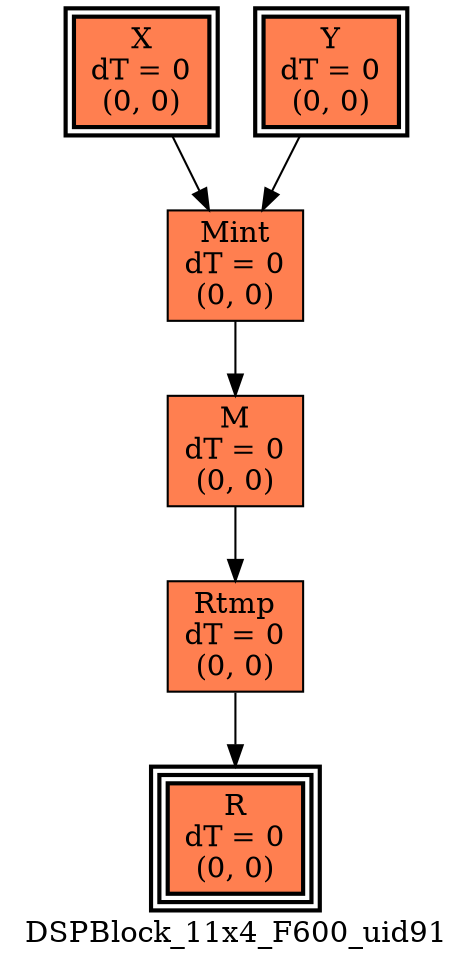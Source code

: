 digraph DSPBlock_11x4_F600_uid91
{
	//graph drawing options
	label=DSPBlock_11x4_F600_uid91;
	labelloc=bottom;
	labeljust=right;
	ratio=auto;
	nodesep=0.25;
	ranksep=0.5;

	//input/output signals of operator DSPBlock_11x4_F600_uid91
	X__DSPBlock_11x4_F600_uid91 [ label="X\ndT = 0\n(0, 0)", shape=box, color=black, style="bold, filled", fillcolor=coral, peripheries=2 ];
	Y__DSPBlock_11x4_F600_uid91 [ label="Y\ndT = 0\n(0, 0)", shape=box, color=black, style="bold, filled", fillcolor=coral, peripheries=2 ];
	R__DSPBlock_11x4_F600_uid91 [ label="R\ndT = 0\n(0, 0)", shape=box, color=black, style="bold, filled", fillcolor=coral, peripheries=3 ];
	{rank=same X__DSPBlock_11x4_F600_uid91, Y__DSPBlock_11x4_F600_uid91};
	{rank=same R__DSPBlock_11x4_F600_uid91};
	//internal signals of operator DSPBlock_11x4_F600_uid91
	Mint__DSPBlock_11x4_F600_uid91 [ label="Mint\ndT = 0\n(0, 0)", shape=box, color=black, style=filled, fillcolor=coral, peripheries=1 ];
	M__DSPBlock_11x4_F600_uid91 [ label="M\ndT = 0\n(0, 0)", shape=box, color=black, style=filled, fillcolor=coral, peripheries=1 ];
	Rtmp__DSPBlock_11x4_F600_uid91 [ label="Rtmp\ndT = 0\n(0, 0)", shape=box, color=black, style=filled, fillcolor=coral, peripheries=1 ];

	//subcomponents of operator DSPBlock_11x4_F600_uid91

	//input and internal signal connections of operator DSPBlock_11x4_F600_uid91
	X__DSPBlock_11x4_F600_uid91 -> Mint__DSPBlock_11x4_F600_uid91 [ arrowhead=normal, arrowsize=1.0, arrowtail=normal, color=black, dir=forward  ];
	Y__DSPBlock_11x4_F600_uid91 -> Mint__DSPBlock_11x4_F600_uid91 [ arrowhead=normal, arrowsize=1.0, arrowtail=normal, color=black, dir=forward  ];
	Mint__DSPBlock_11x4_F600_uid91 -> M__DSPBlock_11x4_F600_uid91 [ arrowhead=normal, arrowsize=1.0, arrowtail=normal, color=black, dir=forward  ];
	M__DSPBlock_11x4_F600_uid91 -> Rtmp__DSPBlock_11x4_F600_uid91 [ arrowhead=normal, arrowsize=1.0, arrowtail=normal, color=black, dir=forward  ];
	Rtmp__DSPBlock_11x4_F600_uid91 -> R__DSPBlock_11x4_F600_uid91 [ arrowhead=normal, arrowsize=1.0, arrowtail=normal, color=black, dir=forward  ];
}

